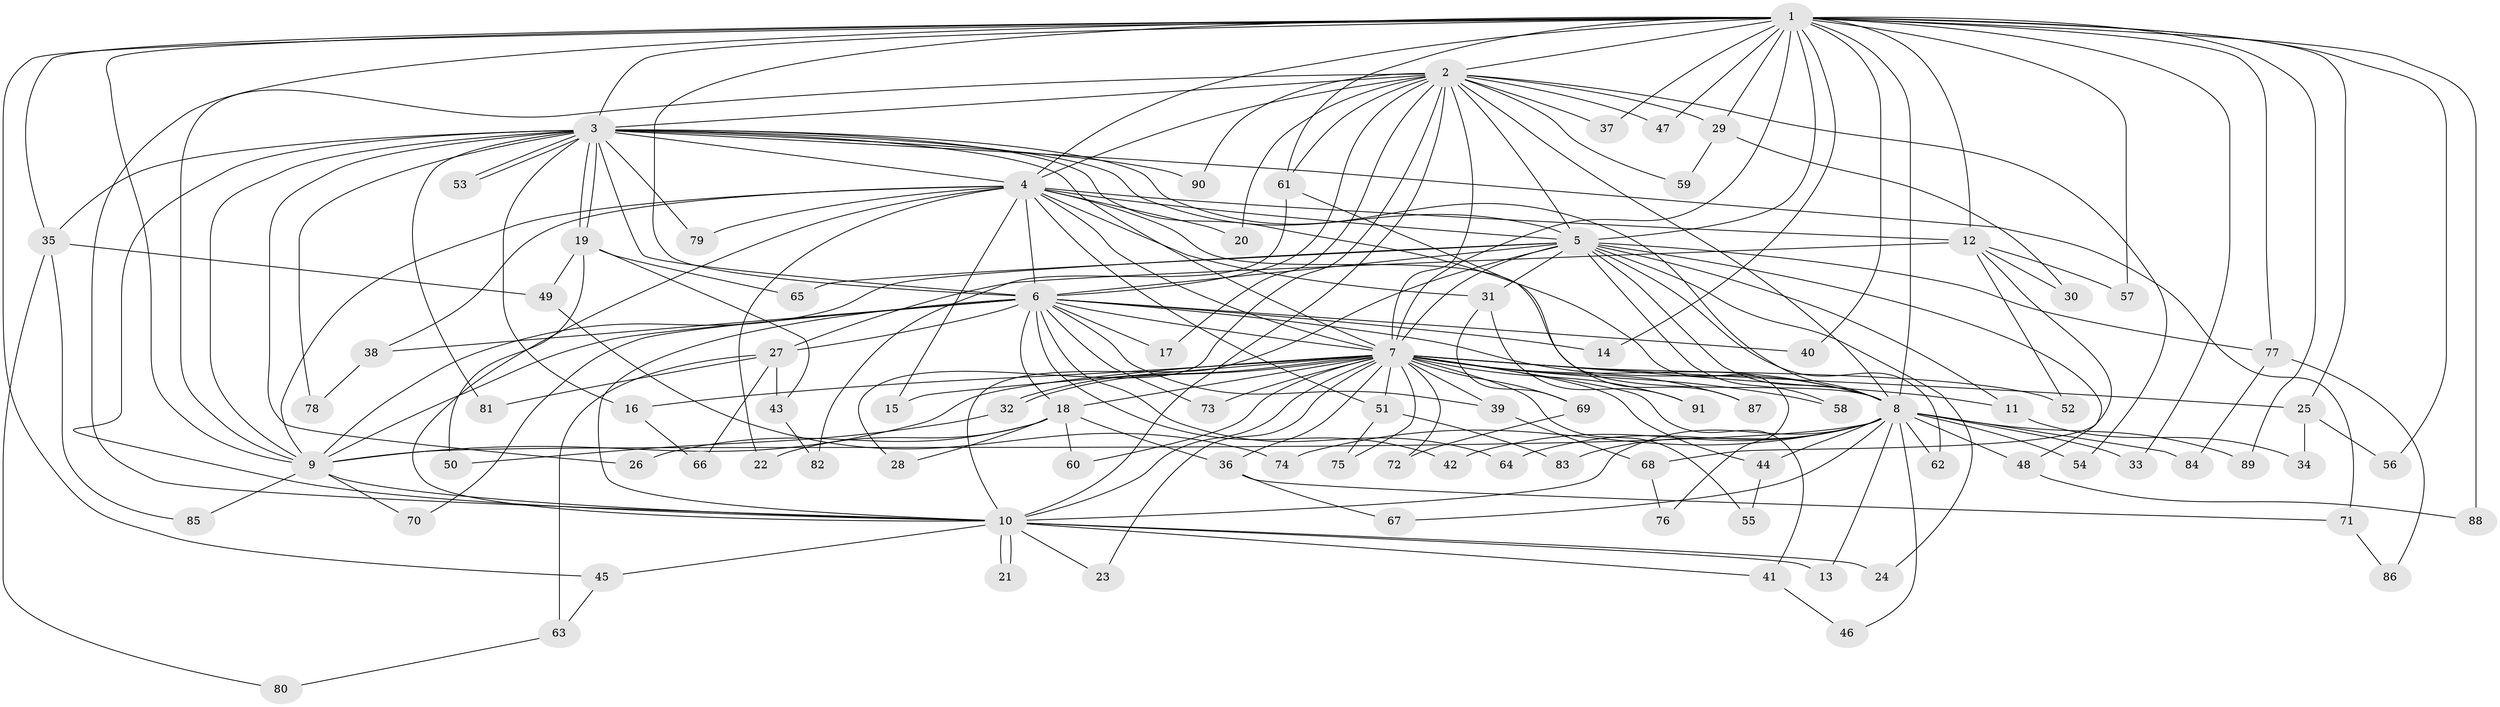 // coarse degree distribution, {29: 0.0136986301369863, 21: 0.0136986301369863, 17: 0.0136986301369863, 18: 0.0136986301369863, 25: 0.0136986301369863, 28: 0.0136986301369863, 8: 0.0136986301369863, 3: 0.1506849315068493, 2: 0.5616438356164384, 1: 0.0547945205479452, 7: 0.0136986301369863, 6: 0.0410958904109589, 4: 0.0821917808219178}
// Generated by graph-tools (version 1.1) at 2025/23/03/03/25 07:23:43]
// undirected, 91 vertices, 207 edges
graph export_dot {
graph [start="1"]
  node [color=gray90,style=filled];
  1;
  2;
  3;
  4;
  5;
  6;
  7;
  8;
  9;
  10;
  11;
  12;
  13;
  14;
  15;
  16;
  17;
  18;
  19;
  20;
  21;
  22;
  23;
  24;
  25;
  26;
  27;
  28;
  29;
  30;
  31;
  32;
  33;
  34;
  35;
  36;
  37;
  38;
  39;
  40;
  41;
  42;
  43;
  44;
  45;
  46;
  47;
  48;
  49;
  50;
  51;
  52;
  53;
  54;
  55;
  56;
  57;
  58;
  59;
  60;
  61;
  62;
  63;
  64;
  65;
  66;
  67;
  68;
  69;
  70;
  71;
  72;
  73;
  74;
  75;
  76;
  77;
  78;
  79;
  80;
  81;
  82;
  83;
  84;
  85;
  86;
  87;
  88;
  89;
  90;
  91;
  1 -- 2;
  1 -- 3;
  1 -- 4;
  1 -- 5;
  1 -- 6;
  1 -- 7;
  1 -- 8;
  1 -- 9;
  1 -- 10;
  1 -- 12;
  1 -- 14;
  1 -- 25;
  1 -- 29;
  1 -- 33;
  1 -- 35;
  1 -- 37;
  1 -- 40;
  1 -- 45;
  1 -- 47;
  1 -- 56;
  1 -- 57;
  1 -- 61;
  1 -- 77;
  1 -- 88;
  1 -- 89;
  2 -- 3;
  2 -- 4;
  2 -- 5;
  2 -- 6;
  2 -- 7;
  2 -- 8;
  2 -- 9;
  2 -- 10;
  2 -- 17;
  2 -- 20;
  2 -- 28;
  2 -- 29;
  2 -- 37;
  2 -- 47;
  2 -- 54;
  2 -- 59;
  2 -- 61;
  2 -- 90;
  3 -- 4;
  3 -- 5;
  3 -- 6;
  3 -- 7;
  3 -- 8;
  3 -- 9;
  3 -- 10;
  3 -- 16;
  3 -- 19;
  3 -- 19;
  3 -- 26;
  3 -- 35;
  3 -- 53;
  3 -- 53;
  3 -- 71;
  3 -- 76;
  3 -- 78;
  3 -- 79;
  3 -- 81;
  3 -- 90;
  4 -- 5;
  4 -- 6;
  4 -- 7;
  4 -- 8;
  4 -- 9;
  4 -- 10;
  4 -- 12;
  4 -- 15;
  4 -- 20;
  4 -- 22;
  4 -- 31;
  4 -- 38;
  4 -- 51;
  4 -- 79;
  5 -- 6;
  5 -- 7;
  5 -- 8;
  5 -- 9;
  5 -- 10;
  5 -- 11;
  5 -- 24;
  5 -- 31;
  5 -- 48;
  5 -- 58;
  5 -- 62;
  5 -- 65;
  5 -- 77;
  6 -- 7;
  6 -- 8;
  6 -- 9;
  6 -- 10;
  6 -- 14;
  6 -- 17;
  6 -- 18;
  6 -- 27;
  6 -- 38;
  6 -- 39;
  6 -- 40;
  6 -- 42;
  6 -- 64;
  6 -- 70;
  6 -- 73;
  7 -- 8;
  7 -- 9;
  7 -- 10;
  7 -- 11;
  7 -- 15;
  7 -- 16;
  7 -- 18;
  7 -- 23;
  7 -- 25;
  7 -- 32;
  7 -- 32;
  7 -- 36;
  7 -- 39;
  7 -- 41;
  7 -- 44;
  7 -- 51;
  7 -- 52;
  7 -- 55;
  7 -- 58;
  7 -- 60;
  7 -- 69;
  7 -- 72;
  7 -- 73;
  7 -- 75;
  7 -- 87;
  7 -- 91;
  8 -- 9;
  8 -- 10;
  8 -- 13;
  8 -- 33;
  8 -- 42;
  8 -- 44;
  8 -- 46;
  8 -- 48;
  8 -- 54;
  8 -- 62;
  8 -- 64;
  8 -- 67;
  8 -- 74;
  8 -- 83;
  8 -- 84;
  8 -- 89;
  9 -- 10;
  9 -- 70;
  9 -- 85;
  10 -- 13;
  10 -- 21;
  10 -- 21;
  10 -- 23;
  10 -- 24;
  10 -- 41;
  10 -- 45;
  11 -- 34;
  12 -- 27;
  12 -- 30;
  12 -- 52;
  12 -- 57;
  12 -- 68;
  16 -- 66;
  18 -- 22;
  18 -- 26;
  18 -- 28;
  18 -- 36;
  18 -- 60;
  19 -- 43;
  19 -- 49;
  19 -- 50;
  19 -- 65;
  25 -- 34;
  25 -- 56;
  27 -- 43;
  27 -- 63;
  27 -- 66;
  27 -- 81;
  29 -- 30;
  29 -- 59;
  31 -- 69;
  31 -- 91;
  32 -- 50;
  35 -- 49;
  35 -- 80;
  35 -- 85;
  36 -- 67;
  36 -- 71;
  38 -- 78;
  39 -- 68;
  41 -- 46;
  43 -- 82;
  44 -- 55;
  45 -- 63;
  48 -- 88;
  49 -- 74;
  51 -- 75;
  51 -- 83;
  61 -- 82;
  61 -- 87;
  63 -- 80;
  68 -- 76;
  69 -- 72;
  71 -- 86;
  77 -- 84;
  77 -- 86;
}
